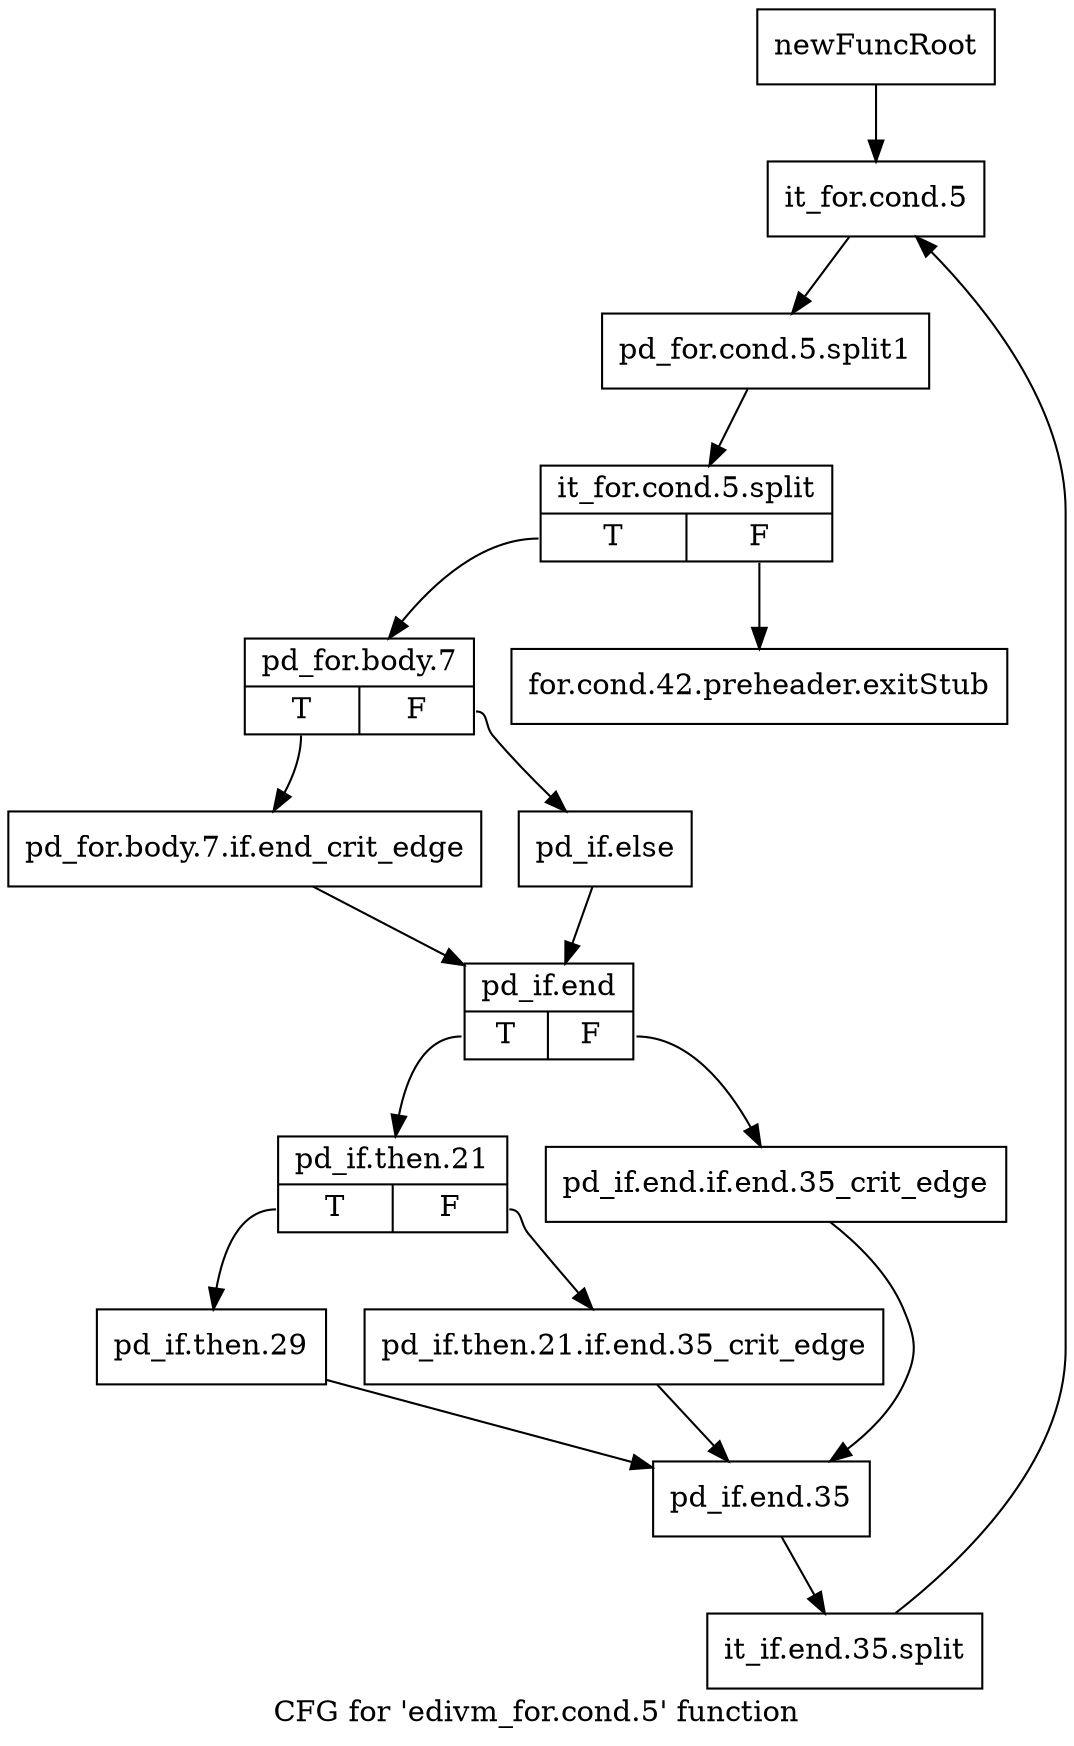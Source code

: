 digraph "CFG for 'edivm_for.cond.5' function" {
	label="CFG for 'edivm_for.cond.5' function";

	Node0xb81c090 [shape=record,label="{newFuncRoot}"];
	Node0xb81c090 -> Node0xb81c130;
	Node0xb81c0e0 [shape=record,label="{for.cond.42.preheader.exitStub}"];
	Node0xb81c130 [shape=record,label="{it_for.cond.5}"];
	Node0xb81c130 -> Node0xf729eb0;
	Node0xf729eb0 [shape=record,label="{pd_for.cond.5.split1}"];
	Node0xf729eb0 -> Node0xf9554e0;
	Node0xf9554e0 [shape=record,label="{it_for.cond.5.split|{<s0>T|<s1>F}}"];
	Node0xf9554e0:s0 -> Node0xb81c180;
	Node0xf9554e0:s1 -> Node0xb81c0e0;
	Node0xb81c180 [shape=record,label="{pd_for.body.7|{<s0>T|<s1>F}}"];
	Node0xb81c180:s0 -> Node0xb81c220;
	Node0xb81c180:s1 -> Node0xb81c1d0;
	Node0xb81c1d0 [shape=record,label="{pd_if.else}"];
	Node0xb81c1d0 -> Node0xb81c270;
	Node0xb81c220 [shape=record,label="{pd_for.body.7.if.end_crit_edge}"];
	Node0xb81c220 -> Node0xb81c270;
	Node0xb81c270 [shape=record,label="{pd_if.end|{<s0>T|<s1>F}}"];
	Node0xb81c270:s0 -> Node0xb81c310;
	Node0xb81c270:s1 -> Node0xb81c2c0;
	Node0xb81c2c0 [shape=record,label="{pd_if.end.if.end.35_crit_edge}"];
	Node0xb81c2c0 -> Node0xb81c400;
	Node0xb81c310 [shape=record,label="{pd_if.then.21|{<s0>T|<s1>F}}"];
	Node0xb81c310:s0 -> Node0xb81c3b0;
	Node0xb81c310:s1 -> Node0xb81c360;
	Node0xb81c360 [shape=record,label="{pd_if.then.21.if.end.35_crit_edge}"];
	Node0xb81c360 -> Node0xb81c400;
	Node0xb81c3b0 [shape=record,label="{pd_if.then.29}"];
	Node0xb81c3b0 -> Node0xb81c400;
	Node0xb81c400 [shape=record,label="{pd_if.end.35}"];
	Node0xb81c400 -> Node0xf72a130;
	Node0xf72a130 [shape=record,label="{it_if.end.35.split}"];
	Node0xf72a130 -> Node0xb81c130;
}
